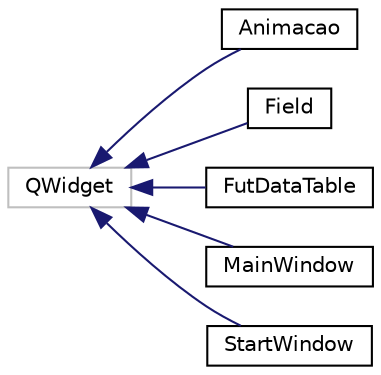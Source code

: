 digraph "Graphical Class Hierarchy"
{
  edge [fontname="Helvetica",fontsize="10",labelfontname="Helvetica",labelfontsize="10"];
  node [fontname="Helvetica",fontsize="10",shape=record];
  rankdir="LR";
  Node33 [label="QWidget",height=0.2,width=0.4,color="grey75", fillcolor="white", style="filled"];
  Node33 -> Node0 [dir="back",color="midnightblue",fontsize="10",style="solid",fontname="Helvetica"];
  Node0 [label="Animacao",height=0.2,width=0.4,color="black", fillcolor="white", style="filled",URL="$classAnimacao.html"];
  Node33 -> Node35 [dir="back",color="midnightblue",fontsize="10",style="solid",fontname="Helvetica"];
  Node35 [label="Field",height=0.2,width=0.4,color="black", fillcolor="white", style="filled",URL="$classField.html"];
  Node33 -> Node36 [dir="back",color="midnightblue",fontsize="10",style="solid",fontname="Helvetica"];
  Node36 [label="FutDataTable",height=0.2,width=0.4,color="black", fillcolor="white", style="filled",URL="$classFutDataTable.html"];
  Node33 -> Node37 [dir="back",color="midnightblue",fontsize="10",style="solid",fontname="Helvetica"];
  Node37 [label="MainWindow",height=0.2,width=0.4,color="black", fillcolor="white", style="filled",URL="$classMainWindow.html"];
  Node33 -> Node38 [dir="back",color="midnightblue",fontsize="10",style="solid",fontname="Helvetica"];
  Node38 [label="StartWindow",height=0.2,width=0.4,color="black", fillcolor="white", style="filled",URL="$classStartWindow.html"];
}
